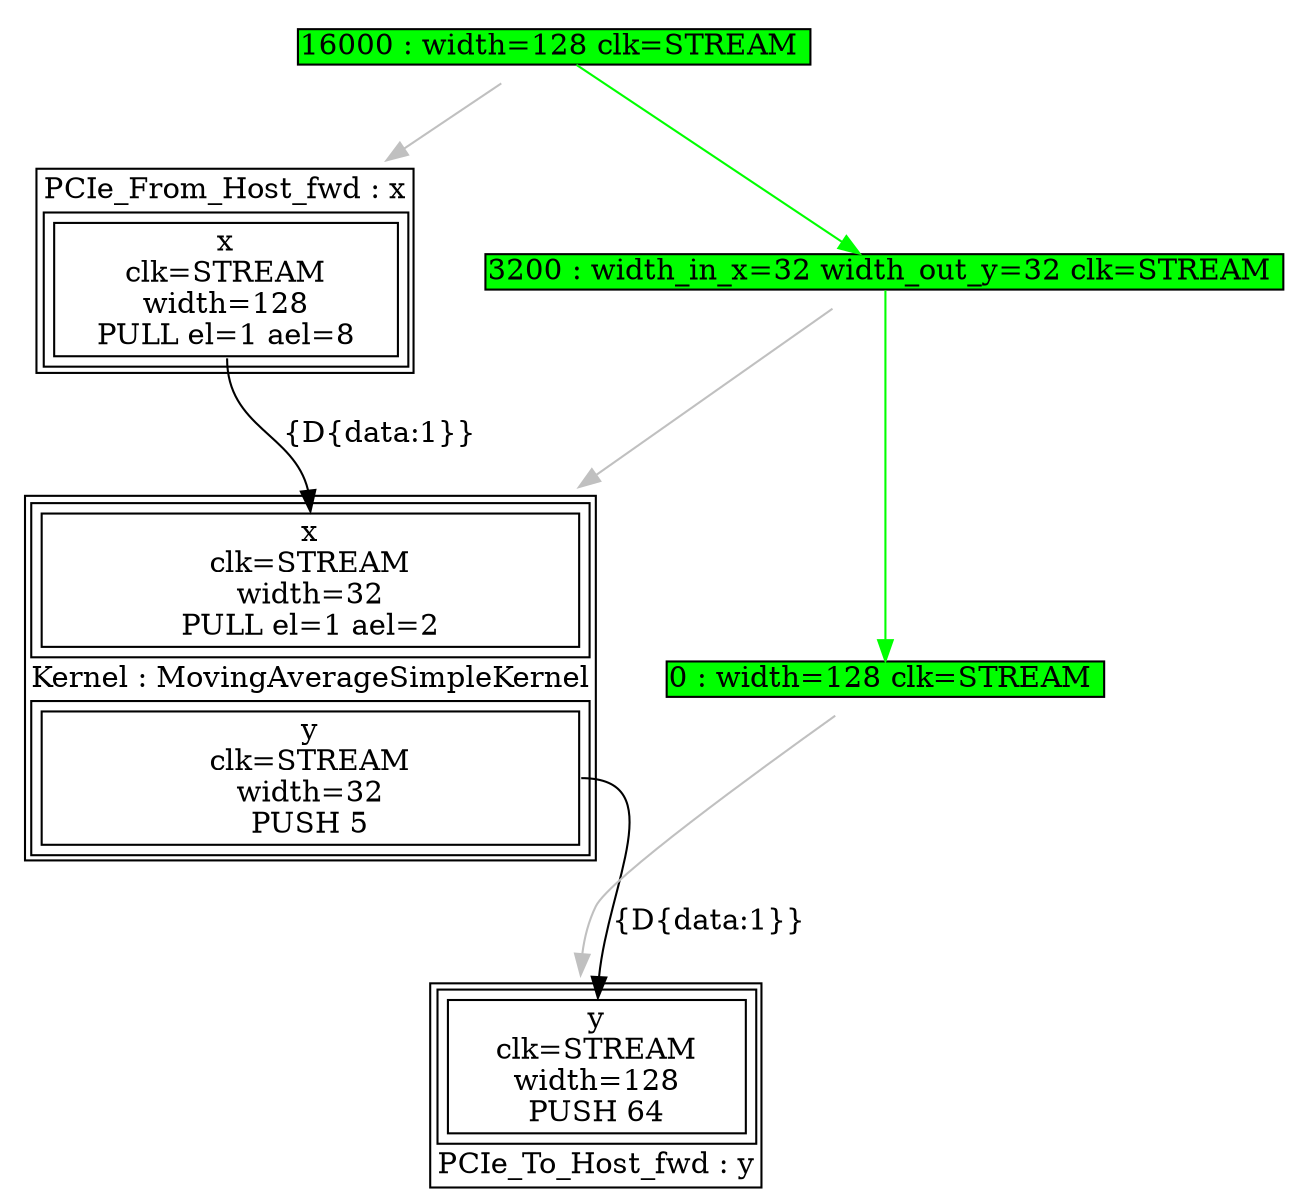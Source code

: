 digraph manager_compiler_graph {
MovingAverageSimpleKernel[shape=plaintext, label=<<TABLE  BORDER="1" CELLPADDING="1" CELLSPACING="1"><TR><TD BGCOLOR="white" BORDER="0" PORT="inputs" ROWSPAN="1" COLSPAN="1"><TABLE  BORDER="1" CELLPADDING="1" CELLSPACING="4"><TR><TD BGCOLOR="white" BORDER="1" PORT="x" ROWSPAN="1" COLSPAN="1">x<BR/>clk=STREAM<BR/>width=32<BR/>PULL el=1 ael=2</TD></TR></TABLE></TD></TR><TR><TD BGCOLOR="white" BORDER="0" PORT="node_info" ROWSPAN="1" COLSPAN="1">Kernel : MovingAverageSimpleKernel</TD></TR><TR><TD BGCOLOR="white" BORDER="0" PORT="outputs" ROWSPAN="1" COLSPAN="1"><TABLE  BORDER="1" CELLPADDING="1" CELLSPACING="4"><TR><TD BGCOLOR="white" BORDER="1" PORT="y" ROWSPAN="1" COLSPAN="1">y<BR/>clk=STREAM<BR/>width=32<BR/>PUSH 5</TD></TR></TABLE></TD></TR></TABLE>>];
MovingAverageSimpleKernel_assign -> y_assign[color=green headport="assignment_2" tailport="assignment_6"];
MovingAverageSimpleKernel_assign[shape=plaintext, label=<<TABLE  BORDER="0" CELLPADDING="0" CELLSPACING="0"><TR><TD BGCOLOR="green" BORDER="1" PORT="assignment_6" ROWSPAN="1" COLSPAN="1">3200 : width_in_x=32 width_out_y=32 clk=STREAM </TD></TR></TABLE>>];
MovingAverageSimpleKernel_assign -> MovingAverageSimpleKernel[color=gray];
x[shape=plaintext, label=<<TABLE  BORDER="1" CELLPADDING="1" CELLSPACING="1"><TR><TD BGCOLOR="white" BORDER="0" PORT="node_info" ROWSPAN="1" COLSPAN="1">PCIe_From_Host_fwd : x</TD></TR><TR><TD BGCOLOR="white" BORDER="0" PORT="outputs" ROWSPAN="1" COLSPAN="1"><TABLE  BORDER="1" CELLPADDING="1" CELLSPACING="4"><TR><TD BGCOLOR="white" BORDER="1" PORT="x" ROWSPAN="1" COLSPAN="1">x<BR/>clk=STREAM<BR/>width=128<BR/>PULL el=1 ael=8</TD></TR></TABLE></TD></TR></TABLE>>];
x_assign -> MovingAverageSimpleKernel_assign[color=green headport="assignment_6" tailport="assignment_9"];
x_assign[shape=plaintext, label=<<TABLE  BORDER="0" CELLPADDING="0" CELLSPACING="0"><TR><TD BGCOLOR="green" BORDER="1" PORT="assignment_9" ROWSPAN="1" COLSPAN="1">16000 : width=128 clk=STREAM </TD></TR></TABLE>>];
x_assign -> x[color=gray];
y[shape=plaintext, label=<<TABLE  BORDER="1" CELLPADDING="1" CELLSPACING="1"><TR><TD BGCOLOR="white" BORDER="0" PORT="inputs" ROWSPAN="1" COLSPAN="1"><TABLE  BORDER="1" CELLPADDING="1" CELLSPACING="4"><TR><TD BGCOLOR="white" BORDER="1" PORT="y" ROWSPAN="1" COLSPAN="1">y<BR/>clk=STREAM<BR/>width=128<BR/>PUSH 64</TD></TR></TABLE></TD></TR><TR><TD BGCOLOR="white" BORDER="0" PORT="node_info" ROWSPAN="1" COLSPAN="1">PCIe_To_Host_fwd : y</TD></TR></TABLE>>];
y_assign[shape=plaintext, label=<<TABLE  BORDER="0" CELLPADDING="0" CELLSPACING="0"><TR><TD BGCOLOR="green" BORDER="1" PORT="assignment_2" ROWSPAN="1" COLSPAN="1">0 : width=128 clk=STREAM </TD></TR></TABLE>>];
y_assign -> y[color=gray];
x -> MovingAverageSimpleKernel [headport="x" tailport="x" label="{D{data:1}}"]
MovingAverageSimpleKernel -> y [headport="y" tailport="y" label="{D{data:1}}"]
}
